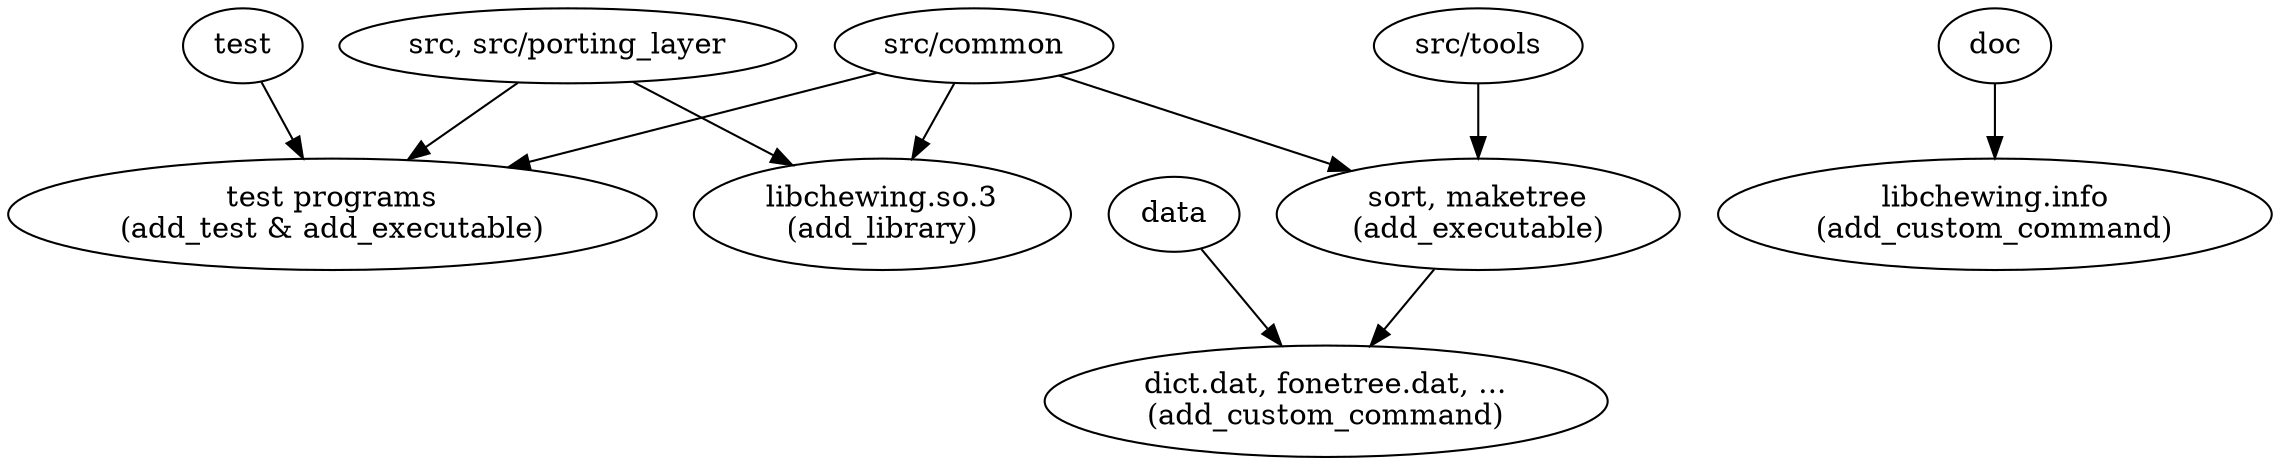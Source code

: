 digraph G {
        common_src[label="src/common"];
        data_bin[label="dict.dat, fonetree.dat, ...\n(add_custom_command)"];
        data_src[label="data"];
        doc_bin[label="libchewing.info\n(add_custom_command)"];
        doc_src[label="doc"];
        libchewing[label="libchewing.so.3\n(add_library)"];
        src[label="src, src/porting_layer"];
        test_bin[label="test programs\n(add_test & add_executable)"];
        test_src[label="test"];
        tools_bin[label="sort, maketree\n(add_executable)"];
        tools_src[label="src/tools"];

        doc_src -> doc_bin;

        tools_src -> tools_bin;
        common_src -> tools_bin;

        data_src -> data_bin;
        tools_bin -> data_bin;

        common_src -> libchewing;
        src -> libchewing;

        test_src -> test_bin;
        common_src -> test_bin;
        src -> test_bin;
}
